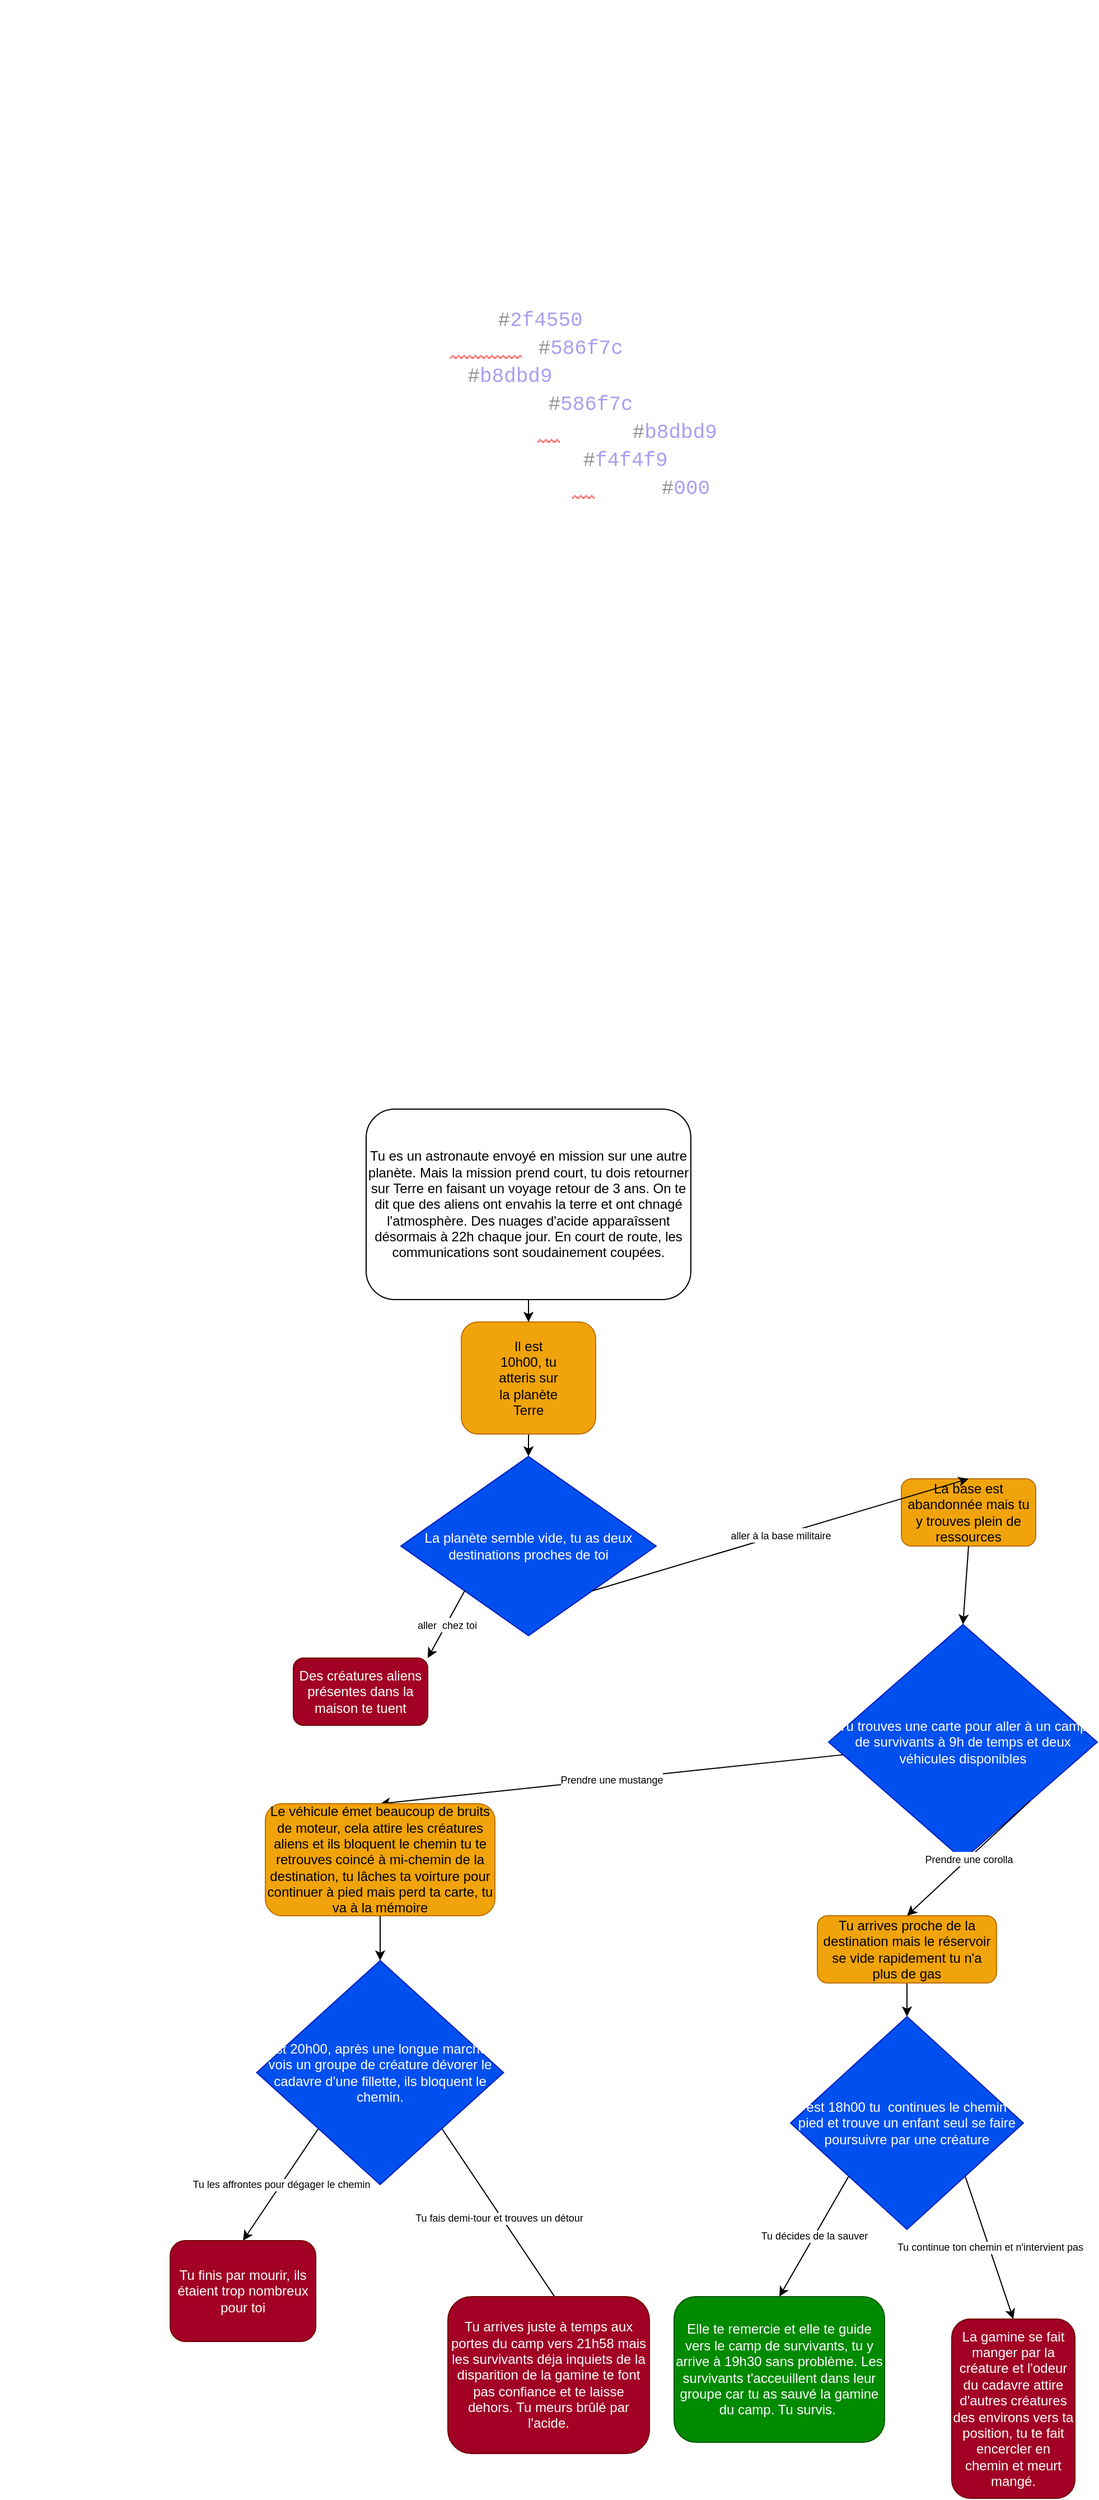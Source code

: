 <mxfile>
    <diagram id="6xCdvlb8w2iNl70_rfu1" name="Page-1">
        <mxGraphModel dx="2514" dy="2226" grid="1" gridSize="10" guides="1" tooltips="1" connect="1" arrows="1" fold="1" page="1" pageScale="1" pageWidth="850" pageHeight="1100" math="0" shadow="0">
            <root>
                <mxCell id="0"/>
                <mxCell id="1" parent="0"/>
                <mxCell id="49" style="edgeStyle=none;html=1;exitX=0.5;exitY=1;exitDx=0;exitDy=0;entryX=0.5;entryY=0;entryDx=0;entryDy=0;fontSize=9;" edge="1" parent="1" source="2" target="5">
                    <mxGeometry relative="1" as="geometry"/>
                </mxCell>
                <mxCell id="2" value="" style="rounded=1;whiteSpace=wrap;html=1;fillColor=#f0a30a;fontColor=#000000;strokeColor=#BD7000;" parent="1" vertex="1">
                    <mxGeometry x="272" y="80" width="120" height="100" as="geometry"/>
                </mxCell>
                <mxCell id="3" value="&lt;font style=&quot;font-size: 12px;&quot;&gt;Il est 10h00, tu atteris sur la planète Terre&lt;/font&gt;" style="text;html=1;strokeColor=none;fillColor=none;align=center;verticalAlign=middle;whiteSpace=wrap;rounded=0;" parent="1" vertex="1">
                    <mxGeometry x="302" y="115" width="60" height="30" as="geometry"/>
                </mxCell>
                <mxCell id="5" value="La planète semble vide, tu as deux destinations proches de toi" style="rhombus;whiteSpace=wrap;html=1;fillColor=#0050ef;fontColor=#ffffff;strokeColor=#001DBC;" parent="1" vertex="1">
                    <mxGeometry x="218" y="200" width="228" height="160" as="geometry"/>
                </mxCell>
                <mxCell id="10" value="Des créatures aliens présentes dans la maison te tuent" style="rounded=1;whiteSpace=wrap;html=1;fillColor=#a20025;fontColor=#ffffff;strokeColor=#6F0000;" parent="1" vertex="1">
                    <mxGeometry x="122" y="380" width="120" height="60" as="geometry"/>
                </mxCell>
                <mxCell id="13" value="La base est abandonnée mais tu y trouves plein de ressources" style="rounded=1;whiteSpace=wrap;html=1;fillColor=#f0a30a;fontColor=#000000;strokeColor=#BD7000;" parent="1" vertex="1">
                    <mxGeometry x="665" y="220" width="120" height="60" as="geometry"/>
                </mxCell>
                <mxCell id="16" value="&lt;font style=&quot;font-size: 9px;&quot;&gt;aller&amp;nbsp; chez toi&lt;/font&gt;" style="endArrow=classic;html=1;entryX=1;entryY=0;entryDx=0;entryDy=0;exitX=0;exitY=1;exitDx=0;exitDy=0;" parent="1" source="5" target="10" edge="1">
                    <mxGeometry width="50" height="50" relative="1" as="geometry">
                        <mxPoint x="452" y="360" as="sourcePoint"/>
                        <mxPoint x="502" y="310" as="targetPoint"/>
                    </mxGeometry>
                </mxCell>
                <mxCell id="18" value="&lt;font style=&quot;font-size: 9px;&quot;&gt;aller à la base militaire&lt;/font&gt;" style="endArrow=classic;html=1;exitX=1;exitY=1;exitDx=0;exitDy=0;entryX=0.5;entryY=0;entryDx=0;entryDy=0;" parent="1" source="5" target="13" edge="1">
                    <mxGeometry width="50" height="50" relative="1" as="geometry">
                        <mxPoint x="452" y="360" as="sourcePoint"/>
                        <mxPoint x="432" y="280" as="targetPoint"/>
                    </mxGeometry>
                </mxCell>
                <mxCell id="51" style="edgeStyle=none;html=1;exitX=0.5;exitY=1;exitDx=0;exitDy=0;entryX=0.5;entryY=0;entryDx=0;entryDy=0;fontSize=9;" edge="1" parent="1" source="20" target="2">
                    <mxGeometry relative="1" as="geometry"/>
                </mxCell>
                <mxCell id="20" value="Tu es un astronaute envoyé en mission sur une autre planète. Mais la mission prend court, tu dois retourner sur Terre en faisant un voyage retour de 3 ans. On te dit que des aliens ont envahis la terre et ont chnagé l'atmosphère. Des nuages d'acide apparaîssent désormais à 22h chaque jour. En court de route, les communications sont soudainement coupées." style="rounded=1;whiteSpace=wrap;html=1;" parent="1" vertex="1">
                    <mxGeometry x="187" y="-110" width="290" height="170" as="geometry"/>
                </mxCell>
                <mxCell id="25" value="&lt;font style=&quot;font-size: 12px;&quot;&gt;Tu trouves une carte pour aller à un camp de survivants à 9h de temps et deux véhicules disponibles&lt;/font&gt;" style="rhombus;whiteSpace=wrap;html=1;fillColor=#0050ef;fontColor=#ffffff;strokeColor=#001DBC;" parent="1" vertex="1">
                    <mxGeometry x="600" y="350" width="240" height="210" as="geometry"/>
                </mxCell>
                <mxCell id="26" value="" style="endArrow=classic;html=1;exitX=0.5;exitY=1;exitDx=0;exitDy=0;entryX=0.5;entryY=0;entryDx=0;entryDy=0;" parent="1" source="13" target="25" edge="1">
                    <mxGeometry width="50" height="50" relative="1" as="geometry">
                        <mxPoint x="582" y="430" as="sourcePoint"/>
                        <mxPoint x="632" y="380" as="targetPoint"/>
                    </mxGeometry>
                </mxCell>
                <mxCell id="27" value="&lt;font style=&quot;font-size: 9px;&quot;&gt;Prendre une mustange&lt;/font&gt;" style="endArrow=classic;html=1;entryX=0.5;entryY=0;entryDx=0;entryDy=0;" parent="1" source="25" edge="1" target="31">
                    <mxGeometry width="50" height="50" relative="1" as="geometry">
                        <mxPoint x="347" y="575" as="sourcePoint"/>
                        <mxPoint x="342" y="530" as="targetPoint"/>
                    </mxGeometry>
                </mxCell>
                <mxCell id="28" value="&lt;font style=&quot;font-size: 9px;&quot;&gt;Prendre une corolla&lt;/font&gt;" style="endArrow=classic;html=1;exitX=1;exitY=1;exitDx=0;exitDy=0;entryX=0.5;entryY=0;entryDx=0;entryDy=0;" parent="1" source="25" edge="1" target="29">
                    <mxGeometry width="50" height="50" relative="1" as="geometry">
                        <mxPoint x="512" y="510" as="sourcePoint"/>
                        <mxPoint x="582" y="530" as="targetPoint"/>
                    </mxGeometry>
                </mxCell>
                <mxCell id="36" style="edgeStyle=none;html=1;exitX=0.5;exitY=1;exitDx=0;exitDy=0;fontSize=9;" edge="1" parent="1" source="29" target="35">
                    <mxGeometry relative="1" as="geometry"/>
                </mxCell>
                <mxCell id="29" value="&lt;font style=&quot;font-size: 12px;&quot;&gt;Tu arrives proche de la destination mais le réservoir se vide rapidement tu n'a plus de gas&lt;/font&gt;" style="rounded=1;whiteSpace=wrap;html=1;fillColor=#f0a30a;fontColor=#000000;strokeColor=#BD7000;" vertex="1" parent="1">
                    <mxGeometry x="590" y="610" width="160" height="60" as="geometry"/>
                </mxCell>
                <mxCell id="34" style="edgeStyle=none;html=1;exitX=0.5;exitY=1;exitDx=0;exitDy=0;entryX=0.5;entryY=0;entryDx=0;entryDy=0;fontSize=9;" edge="1" parent="1" source="31" target="32">
                    <mxGeometry relative="1" as="geometry"/>
                </mxCell>
                <mxCell id="31" value="&lt;font style=&quot;font-size: 12px;&quot;&gt;Le véhicule émet beaucoup de bruits de moteur, cela attire les créatures aliens et ils bloquent le chemin tu te retrouves coincé à mi-chemin de la destination, tu lâches ta voirture pour continuer à pied mais perd ta carte, tu va à la mémoire&lt;/font&gt;" style="rounded=1;whiteSpace=wrap;html=1;fontSize=9;fillColor=#f0a30a;fontColor=#000000;strokeColor=#BD7000;" vertex="1" parent="1">
                    <mxGeometry x="97" y="510" width="205" height="100" as="geometry"/>
                </mxCell>
                <mxCell id="44" value="Tu les affrontes pour dégager le chemin" style="edgeStyle=none;html=1;exitX=0;exitY=1;exitDx=0;exitDy=0;entryX=0.5;entryY=0;entryDx=0;entryDy=0;fontSize=9;" edge="1" parent="1" source="32" target="43">
                    <mxGeometry relative="1" as="geometry"/>
                </mxCell>
                <mxCell id="46" value="Tu fais demi-tour et trouves un détour&amp;nbsp;&amp;nbsp;" style="edgeStyle=none;html=1;exitX=1;exitY=1;exitDx=0;exitDy=0;entryX=1;entryY=0;entryDx=0;entryDy=0;fontSize=9;" edge="1" parent="1" source="32">
                    <mxGeometry relative="1" as="geometry">
                        <mxPoint x="362" y="960" as="targetPoint"/>
                    </mxGeometry>
                </mxCell>
                <mxCell id="32" value="&lt;font style=&quot;font-size: 12px;&quot;&gt;Il est 20h00, après une longue marche tu vois un groupe de créature dévorer le cadavre d'une fillette, ils bloquent le chemin.&lt;/font&gt;" style="rhombus;whiteSpace=wrap;html=1;fontSize=9;fillColor=#0050ef;fontColor=#ffffff;strokeColor=#001DBC;" vertex="1" parent="1">
                    <mxGeometry x="89.25" y="650" width="220.5" height="200" as="geometry"/>
                </mxCell>
                <mxCell id="38" value="Tu décides de la sauver" style="edgeStyle=none;html=1;exitX=0;exitY=1;exitDx=0;exitDy=0;entryX=0.5;entryY=0;entryDx=0;entryDy=0;fontSize=9;" edge="1" parent="1" source="35" target="37">
                    <mxGeometry relative="1" as="geometry"/>
                </mxCell>
                <mxCell id="40" value="Tu continue ton chemin et n'intervient pas" style="edgeStyle=none;html=1;entryX=0.5;entryY=0;entryDx=0;entryDy=0;fontSize=9;exitX=1;exitY=1;exitDx=0;exitDy=0;" edge="1" parent="1" source="35" target="39">
                    <mxGeometry relative="1" as="geometry">
                        <mxPoint x="642" y="710" as="sourcePoint"/>
                    </mxGeometry>
                </mxCell>
                <mxCell id="35" value="&lt;font style=&quot;font-size: 12px;&quot;&gt;Il est 18h00 tu&amp;nbsp; continues le chemin à pied et trouve un enfant seul se faire poursuivre par une créature&lt;/font&gt;" style="rhombus;whiteSpace=wrap;html=1;fontSize=9;fillColor=#0050ef;fontColor=#ffffff;strokeColor=#001DBC;" vertex="1" parent="1">
                    <mxGeometry x="566" y="700" width="208" height="190" as="geometry"/>
                </mxCell>
                <mxCell id="37" value="&lt;font style=&quot;font-size: 12px;&quot;&gt;Elle te remercie et elle te guide vers le camp de survivants, tu y arrive à 19h30 sans problème. Les survivants t'acceuillent dans leur groupe car tu as sauvé la gamine du camp. Tu survis.&amp;nbsp;&lt;/font&gt;" style="rounded=1;whiteSpace=wrap;html=1;fontSize=9;fillColor=#008a00;fontColor=#ffffff;strokeColor=#005700;" vertex="1" parent="1">
                    <mxGeometry x="462" y="950" width="188" height="130" as="geometry"/>
                </mxCell>
                <mxCell id="39" value="&lt;font style=&quot;font-size: 12px;&quot;&gt;La gamine se fait manger par la créature et l'odeur du cadavre attire d'autres créatures des environs vers ta position, tu te fait encercler en chemin et meurt mangé.&lt;/font&gt;" style="rounded=1;whiteSpace=wrap;html=1;fontSize=9;fillColor=#a20025;fontColor=#ffffff;strokeColor=#6F0000;" vertex="1" parent="1">
                    <mxGeometry x="710" y="970" width="110" height="160" as="geometry"/>
                </mxCell>
                <mxCell id="43" value="&lt;font style=&quot;font-size: 12px;&quot;&gt;Tu finis par mourir, ils étaient trop nombreux pour toi&lt;/font&gt;" style="rounded=1;whiteSpace=wrap;html=1;fontSize=9;fillColor=#a20025;fontColor=#ffffff;strokeColor=#6F0000;" vertex="1" parent="1">
                    <mxGeometry x="12" y="900" width="130" height="90" as="geometry"/>
                </mxCell>
                <mxCell id="45" value="&lt;font style=&quot;font-size: 12px;&quot;&gt;Tu arrives juste à temps aux portes du camp vers 21h58 mais les survivants déja inquiets de la disparition de la gamine te font pas confiance et te laisse dehors. Tu meurs brûlé par l'acide.&lt;/font&gt;" style="rounded=1;whiteSpace=wrap;html=1;fontSize=9;fillColor=#a20025;fontColor=#ffffff;strokeColor=#6F0000;" vertex="1" parent="1">
                    <mxGeometry x="260" y="950" width="180" height="140" as="geometry"/>
                </mxCell>
                <mxCell id="55" value="&lt;p style=&quot;margin: 0px; padding: 0px; user-select: text; -webkit-user-drag: none; -webkit-tap-highlight-color: transparent; overflow-wrap: break-word; font-family: &amp;quot;Segoe UI&amp;quot;, &amp;quot;Segoe UI Web&amp;quot;, Arial, Verdana, sans-serif; vertical-align: baseline; font-kerning: none; text-align: left; font-size: 18px;&quot; lang=&quot;FR-CA&quot; class=&quot;Paragraph SCXO31436214 BCX9&quot;&gt;&lt;font style=&quot;font-size: 18px;&quot; color=&quot;#ffffff&quot;&gt;&lt;span style=&quot;margin: 0px; padding: 0px; user-select: text; -webkit-user-drag: none; -webkit-tap-highlight-color: transparent; font-weight: bold; font-family: Calibri, sans-serif; line-height: 25px; font-variant-ligatures: none !important;&quot; lang=&quot;EN-US&quot; class=&quot;TextRun SCXO31436214 BCX9&quot; data-contrast=&quot;auto&quot;&gt;Genre&amp;nbsp;&lt;/span&gt;&lt;span style=&quot;margin: 0px; padding: 0px; user-select: text; -webkit-user-drag: none; -webkit-tap-highlight-color: transparent; font-family: Calibri, sans-serif; line-height: 25px; font-variant-ligatures: none !important;&quot; lang=&quot;EN-US&quot; class=&quot;TextRun SCXO31436214 BCX9&quot; data-contrast=&quot;auto&quot;&gt;: Sci-Fi, Dystopie, Aliens&lt;/span&gt;&lt;span style=&quot;margin: 0px; padding: 0px; user-select: text; -webkit-user-drag: none; -webkit-tap-highlight-color: transparent; line-height: 25px; font-family: WordVisiCarriageReturn_MSFontService, Calibri, sans-serif;&quot; class=&quot;LineBreakBlob BlobObject DragDrop SCXO31436214 BCX9&quot;&gt;&lt;span style=&quot;margin: 0px; padding: 0px; user-select: text; -webkit-user-drag: none; -webkit-tap-highlight-color: transparent;&quot; class=&quot;SCXO31436214 BCX9&quot;&gt;&amp;nbsp;&lt;/span&gt;&lt;br style=&quot;margin: 0px; padding: 0px; user-select: text; -webkit-user-drag: none; -webkit-tap-highlight-color: transparent;&quot; class=&quot;SCXO31436214 BCX9&quot;&gt;&lt;/span&gt;&lt;span style=&quot;margin: 0px; padding: 0px; user-select: text; -webkit-user-drag: none; -webkit-tap-highlight-color: transparent; font-weight: bold; font-family: Calibri, sans-serif; line-height: 25px; font-variant-ligatures: none !important;&quot; lang=&quot;EN-US&quot; class=&quot;TextRun SCXO31436214 BCX9&quot; data-contrast=&quot;auto&quot;&gt;Inspiration&amp;nbsp;&lt;/span&gt;&lt;span style=&quot;margin: 0px; padding: 0px; user-select: text; -webkit-user-drag: none; -webkit-tap-highlight-color: transparent; font-family: Calibri, sans-serif; line-height: 25px; font-variant-ligatures: none !important;&quot; lang=&quot;EN-US&quot; class=&quot;TextRun SCXO31436214 BCX9&quot; data-contrast=&quot;auto&quot;&gt;: Interstellar, The 100, The walking dead&lt;/span&gt;&lt;span style=&quot;margin: 0px; padding: 0px; user-select: text; -webkit-user-drag: none; -webkit-tap-highlight-color: transparent; line-height: 25px; font-family: WordVisiCarriageReturn_MSFontService, Calibri, sans-serif;&quot; class=&quot;LineBreakBlob BlobObject DragDrop SCXO31436214 BCX9&quot;&gt;&lt;br style=&quot;margin: 0px; padding: 0px; user-select: text; -webkit-user-drag: none; -webkit-tap-highlight-color: transparent;&quot; class=&quot;SCXO31436214 BCX9&quot;&gt;&lt;/span&gt;&lt;span style=&quot;margin: 0px; padding: 0px; user-select: text; -webkit-user-drag: none; -webkit-tap-highlight-color: transparent; font-weight: bold; font-family: Calibri, sans-serif; line-height: 25px; font-variant-ligatures: none !important;&quot; lang=&quot;EN-US&quot; class=&quot;TextRun SCXO31436214 BCX9&quot; data-contrast=&quot;auto&quot;&gt;Nom&amp;nbsp;&lt;/span&gt;&lt;span style=&quot;margin: 0px; padding: 0px; user-select: text; -webkit-user-drag: none; -webkit-tap-highlight-color: transparent; font-family: Calibri, sans-serif; line-height: 25px; font-variant-ligatures: none !important;&quot; lang=&quot;EN-US&quot; class=&quot;TextRun SCXO31436214 BCX9&quot; data-contrast=&quot;auto&quot;&gt;: Titanium&lt;/span&gt;&lt;span style=&quot;margin: 0px; padding: 0px; user-select: text; -webkit-user-drag: none; -webkit-tap-highlight-color: transparent; line-height: 25px; font-family: WordVisiCarriageReturn_MSFontService, Calibri, sans-serif;&quot; class=&quot;LineBreakBlob BlobObject DragDrop SCXO31436214 BCX9&quot;&gt;&lt;br style=&quot;margin: 0px; padding: 0px; user-select: text; -webkit-user-drag: none; -webkit-tap-highlight-color: transparent;&quot; class=&quot;SCXO31436214 BCX9&quot;&gt;&lt;/span&gt;&lt;span style=&quot;margin: 0px; padding: 0px; user-select: text; -webkit-user-drag: none; -webkit-tap-highlight-color: transparent; font-weight: bold; font-family: Calibri, sans-serif; line-height: 25px; font-variant-ligatures: none !important;&quot; lang=&quot;EN-US&quot; class=&quot;TextRun SCXO31436214 BCX9&quot; data-contrast=&quot;auto&quot;&gt;Palette&amp;nbsp;&lt;/span&gt;&lt;span style=&quot;margin: 0px; padding: 0px; user-select: text; -webkit-user-drag: none; -webkit-tap-highlight-color: transparent; font-family: Calibri, sans-serif; line-height: 25px; font-variant-ligatures: none !important;&quot; lang=&quot;EN-US&quot; class=&quot;TextRun SCXO31436214 BCX9&quot; data-contrast=&quot;auto&quot;&gt;:&amp;nbsp;&lt;/span&gt;&lt;span style=&quot;margin: 0px; padding: 0px; user-select: text; -webkit-user-drag: none; -webkit-tap-highlight-color: transparent; line-height: 25px; font-family: Calibri, sans-serif;&quot; class=&quot;EOP SCXO31436214 BCX9&quot;&gt;&amp;nbsp;&lt;/span&gt;&lt;/font&gt;&lt;/p&gt;&lt;ul style=&quot;margin: 0px; padding: 0px; user-select: text; -webkit-user-drag: none; -webkit-tap-highlight-color: transparent; overflow: visible; cursor: text; font-family: verdana; text-align: start; font-size: 18px;&quot; role=&quot;list&quot; class=&quot;BulletListStyle1 SCXO31436214 BCX9&quot;&gt;&lt;li style=&quot;margin: 0px 0px 0px 24px; padding-top: 0px; padding-bottom: 0px; user-select: text; -webkit-user-drag: none; -webkit-tap-highlight-color: transparent; overflow: visible; cursor: text; clear: both; position: relative; direction: ltr; display: block; font-family: Calibri, sans-serif; vertical-align: baseline;&quot; class=&quot;OutlineElement Ltr SCXO31436214 BCX9&quot; data-aria-level=&quot;2&quot; role=&quot;listitem&quot; data-aria-posinset=&quot;1&quot;&gt;&lt;p style=&quot;margin: 0px; padding: 0px; user-select: text; -webkit-user-drag: none; -webkit-tap-highlight-color: transparent; overflow-wrap: break-word; vertical-align: baseline; font-kerning: none;&quot; lang=&quot;FR-CA&quot; class=&quot;Paragraph SCXO31436214 BCX9&quot;&gt;&lt;font style=&quot;font-size: 18px;&quot;&gt;&lt;font style=&quot;font-size: 18px;&quot; color=&quot;#ffffff&quot;&gt;&lt;span style=&quot;margin: 0px; padding: 0px; user-select: text; -webkit-user-drag: none; -webkit-tap-highlight-color: transparent; line-height: 25px; font-variant-ligatures: none !important;&quot; lang=&quot;EN-US&quot; class=&quot;TextRun SCXO31436214 BCX9&quot; data-contrast=&quot;auto&quot;&gt;Couleur de fond du site :&amp;nbsp;&lt;/span&gt;&lt;/font&gt;&lt;span style=&quot;font-family: Consolas, &amp;quot;Courier New&amp;quot;, monospace; color: rgb(147, 146, 147);&quot;&gt;#&lt;/span&gt;&lt;span style=&quot;font-family: Consolas, &amp;quot;Courier New&amp;quot;, monospace; color: rgb(171, 157, 242);&quot;&gt;2f4550&lt;/span&gt;&lt;/font&gt;&lt;/p&gt;&lt;/li&gt;&lt;li style=&quot;margin: 0px 0px 0px 24px; padding-top: 0px; padding-bottom: 0px; user-select: text; -webkit-user-drag: none; -webkit-tap-highlight-color: transparent; overflow: visible; cursor: text; clear: both; position: relative; direction: ltr; display: block; font-family: Calibri, sans-serif; vertical-align: baseline;&quot; class=&quot;OutlineElement Ltr SCXO31436214 BCX9&quot; data-aria-level=&quot;2&quot; role=&quot;listitem&quot; data-aria-posinset=&quot;2&quot;&gt;&lt;p style=&quot;margin: 0px; padding: 0px; user-select: text; -webkit-user-drag: none; -webkit-tap-highlight-color: transparent; overflow-wrap: break-word; vertical-align: baseline; font-kerning: none;&quot; lang=&quot;FR-CA&quot; class=&quot;Paragraph SCXO31436214 BCX9&quot;&gt;&lt;font style=&quot;font-size: 18px;&quot;&gt;&lt;font style=&quot;font-size: 18px;&quot; color=&quot;#ffffff&quot;&gt;&lt;span style=&quot;margin: 0px; padding: 0px; user-select: text; -webkit-user-drag: none; -webkit-tap-highlight-color: transparent; line-height: 25px; font-variant-ligatures: none !important;&quot; lang=&quot;EN-US&quot; class=&quot;TextRun SCXO31436214 BCX9&quot; data-contrast=&quot;auto&quot;&gt;&lt;span style=&quot;margin: 0px; padding: 0px; user-select: text; -webkit-user-drag: none; -webkit-tap-highlight-color: transparent;&quot; class=&quot;NormalTextRun SCXO31436214 BCX9&quot;&gt;Couleur de fond du&amp;nbsp;&lt;/span&gt;&lt;span style=&quot;margin: 0px; padding: 0px; user-select: text; -webkit-user-drag: none; -webkit-tap-highlight-color: transparent; background-repeat: repeat-x; background-position: left bottom; background-image: url(&amp;quot;data:image/gif;base64,R0lGODlhBQAEAJECAP////8AAAAAAAAAACH5BAEAAAIALAAAAAAFAAQAAAIIlGAXCCHrTCgAOw==&amp;quot;); border-bottom: 1px solid transparent;&quot; class=&quot;SpellingError SCXO31436214 BCX9&quot;&gt;contenu&lt;/span&gt;&lt;span style=&quot;margin: 0px; padding: 0px; user-select: text; -webkit-user-drag: none; -webkit-tap-highlight-color: transparent;&quot; class=&quot;NormalTextRun SCXO31436214 BCX9&quot;&gt;&amp;nbsp;:&amp;nbsp;&lt;/span&gt;&lt;/span&gt;&lt;/font&gt;&lt;span style=&quot;font-family: Consolas, &amp;quot;Courier New&amp;quot;, monospace; color: rgb(147, 146, 147);&quot;&gt;#&lt;/span&gt;&lt;span style=&quot;font-family: Consolas, &amp;quot;Courier New&amp;quot;, monospace; color: rgb(171, 157, 242);&quot;&gt;586f7c&lt;/span&gt;&lt;/font&gt;&lt;/p&gt;&lt;/li&gt;&lt;li style=&quot;margin: 0px 0px 0px 24px; padding-top: 0px; padding-bottom: 0px; user-select: text; -webkit-user-drag: none; -webkit-tap-highlight-color: transparent; overflow: visible; cursor: text; clear: both; position: relative; direction: ltr; display: block; font-family: Calibri, sans-serif; vertical-align: baseline;&quot; class=&quot;OutlineElement Ltr SCXO31436214 BCX9&quot; data-aria-level=&quot;2&quot; role=&quot;listitem&quot; data-aria-posinset=&quot;3&quot;&gt;&lt;p style=&quot;margin: 0px; padding: 0px; user-select: text; -webkit-user-drag: none; -webkit-tap-highlight-color: transparent; overflow-wrap: break-word; vertical-align: baseline; font-kerning: none;&quot; lang=&quot;FR-CA&quot; class=&quot;Paragraph SCXO31436214 BCX9&quot;&gt;&lt;font style=&quot;font-size: 18px;&quot;&gt;&lt;font style=&quot;font-size: 18px;&quot; color=&quot;#ffffff&quot;&gt;&lt;span style=&quot;margin: 0px; padding: 0px; user-select: text; -webkit-user-drag: none; -webkit-tap-highlight-color: transparent; line-height: 25px; font-variant-ligatures: none !important;&quot; lang=&quot;EN-US&quot; class=&quot;TextRun SCXO31436214 BCX9&quot; data-contrast=&quot;auto&quot;&gt;Couleur de la police :&amp;nbsp;&lt;/span&gt;&lt;/font&gt;&lt;span style=&quot;font-family: Consolas, &amp;quot;Courier New&amp;quot;, monospace; color: rgb(147, 146, 147);&quot;&gt;#&lt;/span&gt;&lt;span style=&quot;font-family: Consolas, &amp;quot;Courier New&amp;quot;, monospace; color: rgb(171, 157, 242);&quot;&gt;b8dbd9&lt;/span&gt;&lt;/font&gt;&lt;/p&gt;&lt;/li&gt;&lt;li style=&quot;margin: 0px 0px 0px 24px; padding-top: 0px; padding-bottom: 0px; user-select: text; -webkit-user-drag: none; -webkit-tap-highlight-color: transparent; overflow: visible; cursor: text; clear: both; position: relative; direction: ltr; display: block; font-family: Calibri, sans-serif; vertical-align: baseline;&quot; class=&quot;OutlineElement Ltr SCXO31436214 BCX9&quot; data-aria-level=&quot;2&quot; role=&quot;listitem&quot; data-aria-posinset=&quot;4&quot;&gt;&lt;p style=&quot;margin: 0px; padding: 0px; user-select: text; -webkit-user-drag: none; -webkit-tap-highlight-color: transparent; overflow-wrap: break-word; vertical-align: baseline; font-kerning: none;&quot; lang=&quot;FR-CA&quot; class=&quot;Paragraph SCXO31436214 BCX9&quot;&gt;&lt;font style=&quot;font-size: 18px;&quot;&gt;&lt;font style=&quot;font-size: 18px;&quot; color=&quot;#ffffff&quot;&gt;&lt;span style=&quot;margin: 0px; padding: 0px; user-select: text; -webkit-user-drag: none; -webkit-tap-highlight-color: transparent; line-height: 25px; font-variant-ligatures: none !important;&quot; lang=&quot;EN-US&quot; class=&quot;TextRun SCXO31436214 BCX9&quot; data-contrast=&quot;auto&quot;&gt;Couleur de fond des boutons :&amp;nbsp;&lt;/span&gt;&lt;/font&gt;&lt;span style=&quot;font-family: Consolas, &amp;quot;Courier New&amp;quot;, monospace; color: rgb(147, 146, 147);&quot;&gt;#&lt;/span&gt;&lt;span style=&quot;font-family: Consolas, &amp;quot;Courier New&amp;quot;, monospace; color: rgb(171, 157, 242);&quot;&gt;586f7c&lt;/span&gt;&lt;/font&gt;&lt;/p&gt;&lt;/li&gt;&lt;li style=&quot;margin: 0px 0px 0px 24px; padding-top: 0px; padding-bottom: 0px; user-select: text; -webkit-user-drag: none; -webkit-tap-highlight-color: transparent; overflow: visible; cursor: text; clear: both; position: relative; direction: ltr; display: block; font-family: Calibri, sans-serif; vertical-align: baseline;&quot; class=&quot;OutlineElement Ltr SCXO31436214 BCX9&quot; data-aria-level=&quot;2&quot; role=&quot;listitem&quot; data-aria-posinset=&quot;5&quot;&gt;&lt;p style=&quot;margin: 0px; padding: 0px; user-select: text; -webkit-user-drag: none; -webkit-tap-highlight-color: transparent; overflow-wrap: break-word; vertical-align: baseline; font-kerning: none;&quot; lang=&quot;FR-CA&quot; class=&quot;Paragraph SCXO31436214 BCX9&quot;&gt;&lt;font style=&quot;font-size: 18px;&quot;&gt;&lt;font style=&quot;font-size: 18px;&quot; color=&quot;#ffffff&quot;&gt;&lt;span style=&quot;margin: 0px; padding: 0px; user-select: text; -webkit-user-drag: none; -webkit-tap-highlight-color: transparent; line-height: 25px; font-variant-ligatures: none !important;&quot; lang=&quot;EN-US&quot; class=&quot;TextRun SCXO31436214 BCX9&quot; data-contrast=&quot;auto&quot;&gt;&lt;span style=&quot;margin: 0px; padding: 0px; user-select: text; -webkit-user-drag: none; -webkit-tap-highlight-color: transparent;&quot; class=&quot;NormalTextRun SCXO31436214 BCX9&quot;&gt;Couleur de fond des boutons&amp;nbsp;&lt;/span&gt;&lt;span style=&quot;margin: 0px; padding: 0px; user-select: text; -webkit-user-drag: none; -webkit-tap-highlight-color: transparent; background-repeat: repeat-x; background-position: left bottom; background-image: url(&amp;quot;data:image/gif;base64,R0lGODlhBQAEAJECAP////8AAAAAAAAAACH5BAEAAAIALAAAAAAFAAQAAAIIlGAXCCHrTCgAOw==&amp;quot;); border-bottom: 1px solid transparent;&quot; class=&quot;SpellingError SCXO31436214 BCX9&quot;&gt;en&lt;/span&gt;&lt;span style=&quot;margin: 0px; padding: 0px; user-select: text; -webkit-user-drag: none; -webkit-tap-highlight-color: transparent;&quot; class=&quot;NormalTextRun SCXO31436214 BCX9&quot;&gt;&amp;nbsp;&lt;/span&gt;&lt;/span&gt;&lt;span style=&quot;margin: 0px; padding: 0px; user-select: text; -webkit-user-drag: none; -webkit-tap-highlight-color: transparent; font-style: italic; line-height: 25px; font-variant-ligatures: none !important;&quot; lang=&quot;EN-US&quot; class=&quot;TextRun SCXO31436214 BCX9&quot; data-contrast=&quot;auto&quot;&gt;hover&amp;nbsp;&lt;/span&gt;&lt;span style=&quot;margin: 0px; padding: 0px; user-select: text; -webkit-user-drag: none; -webkit-tap-highlight-color: transparent; line-height: 25px; font-variant-ligatures: none !important;&quot; lang=&quot;EN-US&quot; class=&quot;TextRun SCXO31436214 BCX9&quot; data-contrast=&quot;auto&quot;&gt;:&amp;nbsp;&lt;/span&gt;&lt;/font&gt;&lt;span style=&quot;font-family: Consolas, &amp;quot;Courier New&amp;quot;, monospace; color: rgb(147, 146, 147);&quot;&gt;#&lt;/span&gt;&lt;span style=&quot;font-family: Consolas, &amp;quot;Courier New&amp;quot;, monospace; color: rgb(171, 157, 242);&quot;&gt;b8dbd9&lt;/span&gt;&lt;/font&gt;&lt;/p&gt;&lt;/li&gt;&lt;li style=&quot;margin: 0px 0px 0px 24px; padding-top: 0px; padding-bottom: 0px; user-select: text; -webkit-user-drag: none; -webkit-tap-highlight-color: transparent; overflow: visible; cursor: text; clear: both; position: relative; direction: ltr; display: block; font-family: Calibri, sans-serif; vertical-align: baseline;&quot; class=&quot;OutlineElement Ltr SCXO31436214 BCX9&quot; data-aria-level=&quot;2&quot; role=&quot;listitem&quot; data-aria-posinset=&quot;6&quot;&gt;&lt;p style=&quot;margin: 0px; padding: 0px; user-select: text; -webkit-user-drag: none; -webkit-tap-highlight-color: transparent; overflow-wrap: break-word; vertical-align: baseline; font-kerning: none;&quot; lang=&quot;FR-CA&quot; class=&quot;Paragraph SCXO31436214 BCX9&quot;&gt;&lt;font style=&quot;font-size: 18px;&quot;&gt;&lt;font style=&quot;font-size: 18px;&quot; color=&quot;#ffffff&quot;&gt;&lt;span style=&quot;margin: 0px; padding: 0px; user-select: text; -webkit-user-drag: none; -webkit-tap-highlight-color: transparent; line-height: 25px; font-variant-ligatures: none !important;&quot; lang=&quot;EN-US&quot; class=&quot;TextRun SCXO31436214 BCX9&quot; data-contrast=&quot;auto&quot;&gt;Couleur de la police des boutons :&amp;nbsp;&lt;/span&gt;&lt;/font&gt;&lt;span style=&quot;font-family: Consolas, &amp;quot;Courier New&amp;quot;, monospace; color: rgb(147, 146, 147);&quot;&gt;#&lt;/span&gt;&lt;span style=&quot;font-family: Consolas, &amp;quot;Courier New&amp;quot;, monospace; color: rgb(171, 157, 242);&quot;&gt;f4f4f9&lt;/span&gt;&lt;/font&gt;&lt;/p&gt;&lt;/li&gt;&lt;li style=&quot;margin: 0px 0px 0px 24px; padding-top: 0px; padding-bottom: 0px; user-select: text; -webkit-user-drag: none; -webkit-tap-highlight-color: transparent; overflow: visible; cursor: text; clear: both; position: relative; direction: ltr; display: block; font-family: Calibri, sans-serif; vertical-align: baseline;&quot; class=&quot;OutlineElement Ltr  BCX9 SCXO31436214&quot; data-aria-level=&quot;2&quot; role=&quot;listitem&quot; data-aria-posinset=&quot;7&quot;&gt;&lt;p style=&quot;margin: 0px; padding: 0px; user-select: text; -webkit-user-drag: none; -webkit-tap-highlight-color: transparent; overflow-wrap: break-word; vertical-align: baseline; font-kerning: none;&quot; lang=&quot;FR-CA&quot; class=&quot;Paragraph SCXO31436214 BCX9&quot;&gt;&lt;font style=&quot;font-size: 18px;&quot;&gt;&lt;font style=&quot;font-size: 18px;&quot; color=&quot;#ffffff&quot;&gt;&lt;span style=&quot;margin: 0px; padding: 0px; user-select: text; -webkit-user-drag: none; -webkit-tap-highlight-color: transparent; line-height: 25px; font-variant-ligatures: none !important;&quot; lang=&quot;EN-US&quot; class=&quot;TextRun SCXO31436214 BCX9&quot; data-contrast=&quot;auto&quot;&gt;Couleur de la police des boutons&amp;nbsp;&lt;/span&gt;&lt;span style=&quot;margin: 0px; padding: 0px; user-select: text; -webkit-user-drag: none; -webkit-tap-highlight-color: transparent; line-height: 25px; font-variant-ligatures: none !important;&quot; lang=&quot;EN-US&quot; class=&quot;TextRun SCXO31436214 BCX9&quot; data-contrast=&quot;auto&quot;&gt;&lt;span style=&quot;margin: 0px; padding: 0px; user-select: text; -webkit-user-drag: none; -webkit-tap-highlight-color: transparent; background-repeat: repeat-x; background-position: left bottom; background-image: url(&amp;quot;data:image/gif;base64,R0lGODlhBQAEAJECAP////8AAAAAAAAAACH5BAEAAAIALAAAAAAFAAQAAAIIlGAXCCHrTCgAOw==&amp;quot;); border-bottom: 1px solid transparent;&quot; class=&quot;SpellingError SCXO31436214 BCX9&quot;&gt;en&lt;/span&gt;&lt;span style=&quot;margin: 0px; padding: 0px; user-select: text; -webkit-user-drag: none; -webkit-tap-highlight-color: transparent;&quot; class=&quot;NormalTextRun SCXO31436214 BCX9&quot;&gt;&amp;nbsp;&lt;/span&gt;&lt;/span&gt;&lt;span style=&quot;margin: 0px; padding: 0px; user-select: text; -webkit-user-drag: none; -webkit-tap-highlight-color: transparent; font-style: italic; line-height: 25px; font-variant-ligatures: none !important;&quot; lang=&quot;EN-US&quot; class=&quot;TextRun SCXO31436214 BCX9&quot; data-contrast=&quot;auto&quot;&gt;hover&lt;/span&gt;&lt;span style=&quot;margin: 0px; padding: 0px; user-select: text; -webkit-user-drag: none; -webkit-tap-highlight-color: transparent; line-height: 25px; font-variant-ligatures: none !important;&quot; lang=&quot;EN-US&quot; class=&quot;TextRun SCXO31436214 BCX9&quot; data-contrast=&quot;auto&quot;&gt;:&amp;nbsp;&lt;/span&gt;&lt;/font&gt;&lt;span style=&quot;font-family: Consolas, &amp;quot;Courier New&amp;quot;, monospace; color: rgb(147, 146, 147);&quot;&gt;#&lt;/span&gt;&lt;span style=&quot;font-family: Consolas, &amp;quot;Courier New&amp;quot;, monospace; color: rgb(171, 157, 242);&quot;&gt;000&lt;/span&gt;&lt;span style=&quot;color: rgb(255, 255, 255); background-color: initial;&quot;&gt;&amp;nbsp;&lt;/span&gt;&lt;/font&gt;&lt;/p&gt;&lt;/li&gt;&lt;/ul&gt;" style="text;html=1;strokeColor=none;fillColor=none;align=center;verticalAlign=middle;whiteSpace=wrap;rounded=0;fontSize=9;" vertex="1" parent="1">
                    <mxGeometry x="-140" y="-1100" width="860" height="620" as="geometry"/>
                </mxCell>
            </root>
        </mxGraphModel>
    </diagram>
</mxfile>
